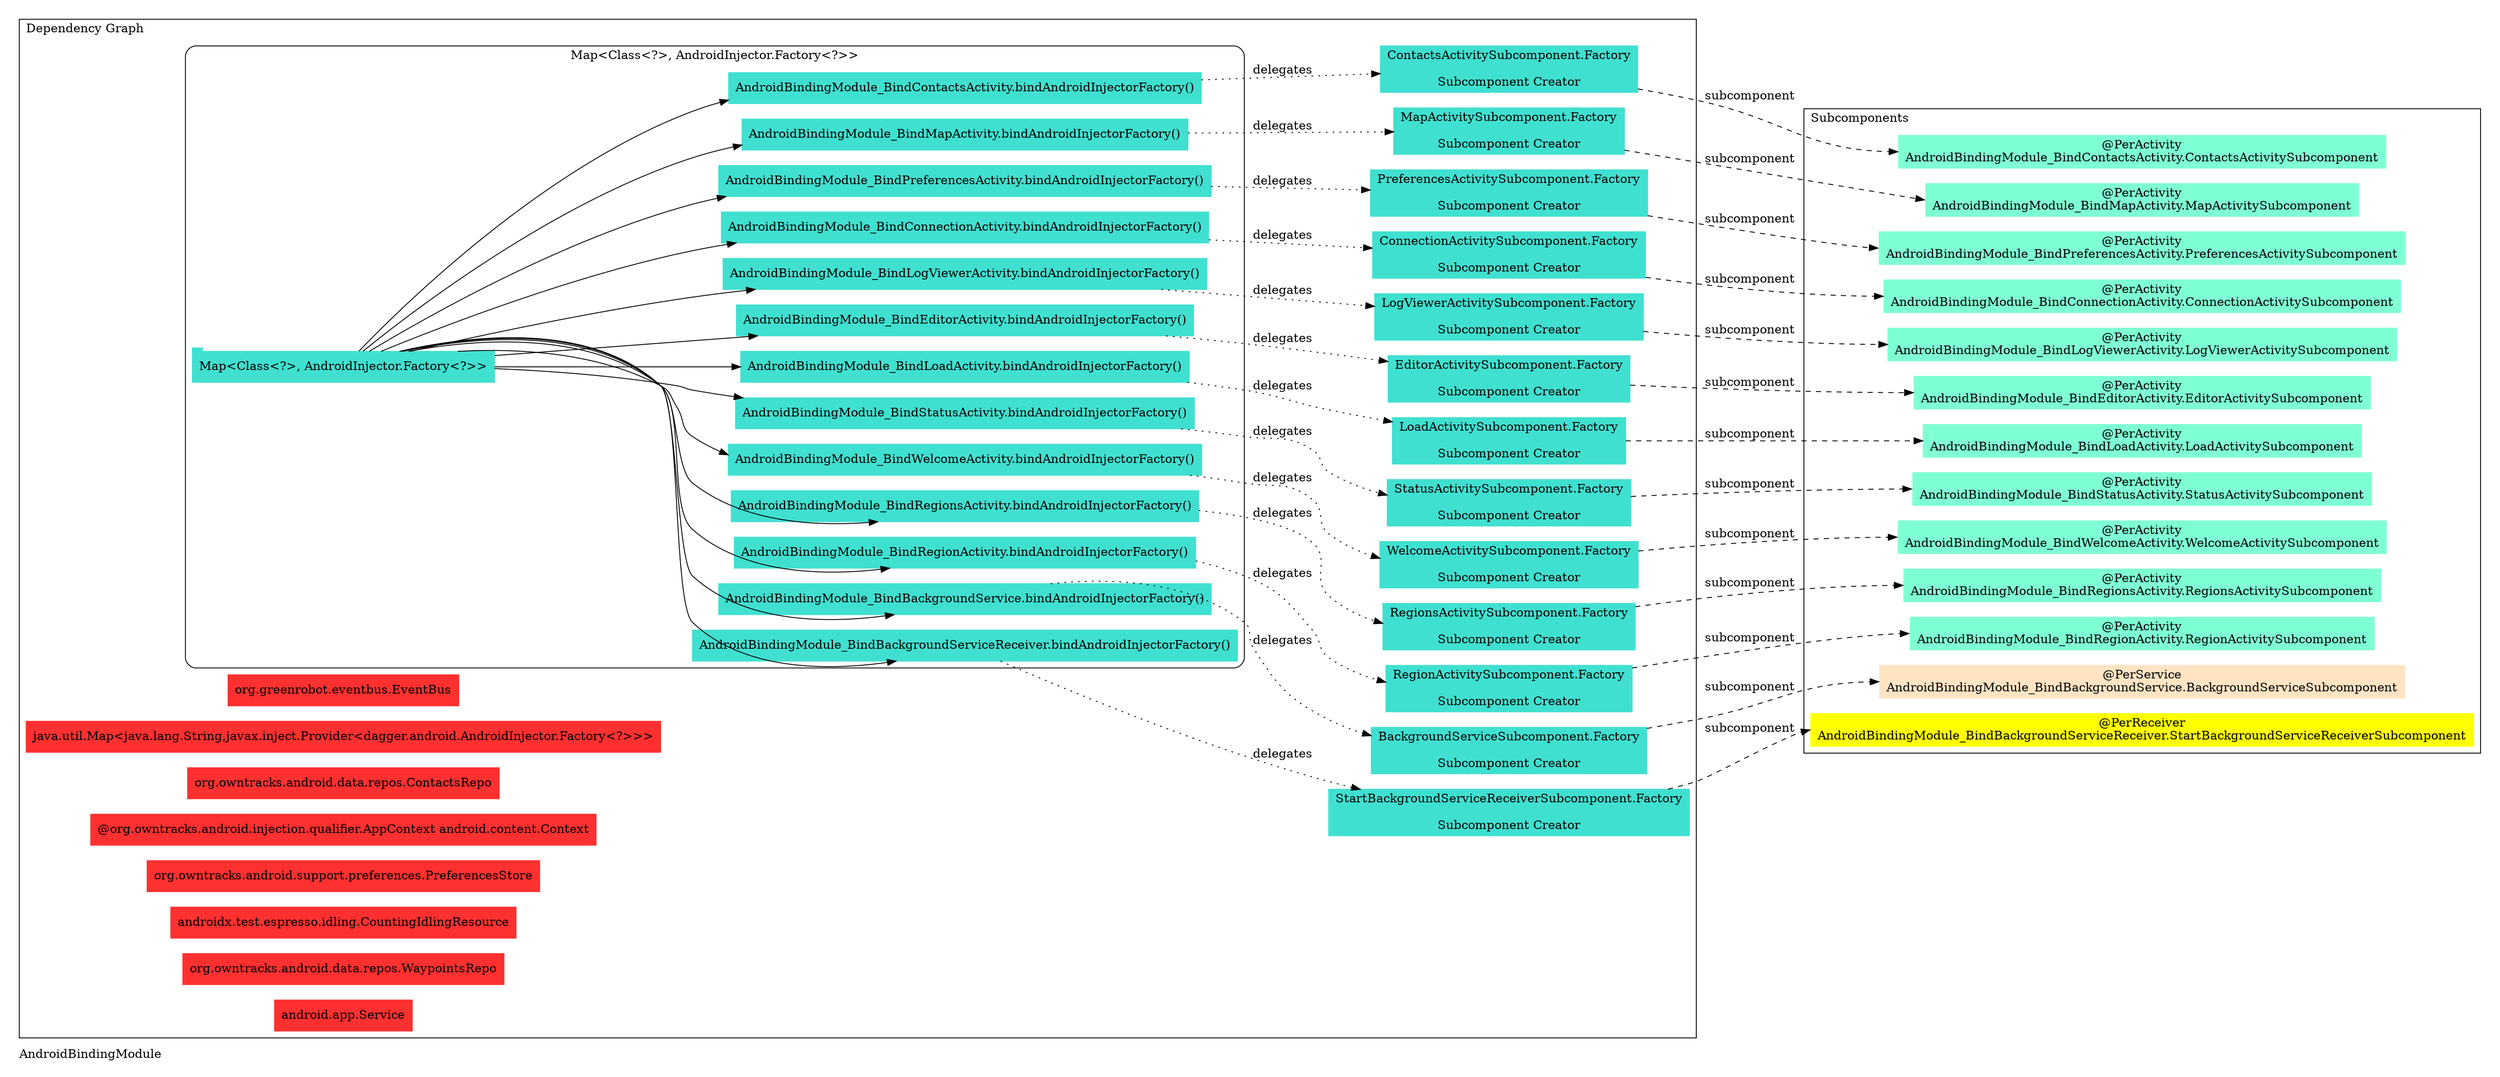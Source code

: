 digraph "org.owntracks.android.injection.modules.AndroidBindingModule" {
  graph [rankdir="LR", labeljust="l", label="AndroidBindingModule", pad="0.2", compound="true"]
  node [shape="rectangle", style="filled", color="turquoise"]
  subgraph "cluster_Entry Points" {
    graph [labeljust="l", label="Entry Points"]
    node [shape="component", penwidth="2"]
  }
  subgraph "cluster_Dependency Graph" {
    graph [labeljust="l", label="Dependency Graph"]
    "d9800033-3971-4fad-aae3-adbe211a19a7" [label="AndroidBindingModule_BindContactsActivity.bindAndroidInjectorFactory()", color="turquoise"]
    "1fccde69-a283-4c62-873a-ff68ba48e61c" [label="AndroidBindingModule_BindMapActivity.bindAndroidInjectorFactory()", color="turquoise"]
    "fec25b42-dc3c-4b99-9cc5-3b14e5db5b02" [label="AndroidBindingModule_BindPreferencesActivity.bindAndroidInjectorFactory()", color="turquoise"]
    "df4f0745-34b1-4d22-8bf3-79e8b3c9f6e7" [label="AndroidBindingModule_BindConnectionActivity.bindAndroidInjectorFactory()", color="turquoise"]
    "8873a77c-77ed-47f3-9f6c-fa4c2d0fe1a0" [label="AndroidBindingModule_BindLogViewerActivity.bindAndroidInjectorFactory()", color="turquoise"]
    "eb951f54-6485-4ce3-a139-138fd8233c7c" [label="AndroidBindingModule_BindEditorActivity.bindAndroidInjectorFactory()", color="turquoise"]
    "7c22e134-20c7-4d32-b557-193244c6a392" [label="AndroidBindingModule_BindLoadActivity.bindAndroidInjectorFactory()", color="turquoise"]
    "e2f719e4-d182-4adf-b943-f1907a81bf41" [label="AndroidBindingModule_BindStatusActivity.bindAndroidInjectorFactory()", color="turquoise"]
    "38957a63-8561-48e5-a39e-9e99b4b46f88" [label="AndroidBindingModule_BindWelcomeActivity.bindAndroidInjectorFactory()", color="turquoise"]
    "ca5c8528-0ebe-489f-8485-a8bf274a9a56" [label="AndroidBindingModule_BindRegionsActivity.bindAndroidInjectorFactory()", color="turquoise"]
    "29c81582-c252-438c-a064-c8a76701589e" [label="AndroidBindingModule_BindRegionActivity.bindAndroidInjectorFactory()", color="turquoise"]
    "be3c61cb-c35d-49b1-8223-524837277a90" [label="AndroidBindingModule_BindBackgroundService.bindAndroidInjectorFactory()", color="turquoise"]
    "a63df616-969f-469b-adcc-8af902514891" [label="AndroidBindingModule_BindBackgroundServiceReceiver.bindAndroidInjectorFactory()", color="turquoise"]
    "a7690b32-3a2c-4033-b241-ead4fb05065c" [label="ContactsActivitySubcomponent.Factory\n\nSubcomponent Creator", color="turquoise"]
    "e10ec2a9-b71e-44cc-9b33-acb2348d11d1" [label="MapActivitySubcomponent.Factory\n\nSubcomponent Creator", color="turquoise"]
    "03b31295-3170-42a0-ab69-2f2e1de8c049" [label="PreferencesActivitySubcomponent.Factory\n\nSubcomponent Creator", color="turquoise"]
    "75cdb9ce-42ea-4b73-8946-57fd591f0d45" [label="ConnectionActivitySubcomponent.Factory\n\nSubcomponent Creator", color="turquoise"]
    "19163ad9-255c-4853-a37f-cc7551205773" [label="LogViewerActivitySubcomponent.Factory\n\nSubcomponent Creator", color="turquoise"]
    "72fd2324-2b27-4437-a436-9148e03d5fdd" [label="EditorActivitySubcomponent.Factory\n\nSubcomponent Creator", color="turquoise"]
    "ebb41b5a-7166-4d69-ae6b-d80b7e22dbba" [label="LoadActivitySubcomponent.Factory\n\nSubcomponent Creator", color="turquoise"]
    "15601751-7f63-4224-969d-5c35a898edae" [label="StatusActivitySubcomponent.Factory\n\nSubcomponent Creator", color="turquoise"]
    "6771c658-4efd-4b00-ae5a-2602668555a6" [label="WelcomeActivitySubcomponent.Factory\n\nSubcomponent Creator", color="turquoise"]
    "814c91f4-8cfa-485d-a106-fc894a7b6e1f" [label="RegionsActivitySubcomponent.Factory\n\nSubcomponent Creator", color="turquoise"]
    "3f911a8c-b18b-4e6c-a820-8330d9bcf8e3" [label="RegionActivitySubcomponent.Factory\n\nSubcomponent Creator", color="turquoise"]
    "c3bcf1e7-4d62-4124-a631-5781ce47f589" [label="BackgroundServiceSubcomponent.Factory\n\nSubcomponent Creator", color="turquoise"]
    "c44721c6-690c-42f0-87dc-e57e38bfd44a" [label="StartBackgroundServiceReceiverSubcomponent.Factory\n\nSubcomponent Creator", color="turquoise"]
    "e27be055-40f4-4b9c-aaf7-d151f96776f9" [label="org.greenrobot.eventbus.EventBus", color="firebrick1"]
    "48bb3ae5-ab37-4731-8b65-2ff88eb07e5b" [label="java.util.Map<java.lang.String,javax.inject.Provider<dagger.android.AndroidInjector.Factory<?>>>", color="firebrick1"]
    "e8e163e6-69a0-43ab-9f8b-154e5b1830d4" [label="org.owntracks.android.data.repos.ContactsRepo", color="firebrick1"]
    "09f07d6a-fe4c-4745-8552-32e64bf77bd3" [label="@org.owntracks.android.injection.qualifier.AppContext android.content.Context", color="firebrick1"]
    "9d896f2e-ecb2-4adc-939a-1f412d6b130d" [label="org.owntracks.android.support.preferences.PreferencesStore", color="firebrick1"]
    "fd70937f-bc22-4715-ba5d-d7f948221c49" [label="androidx.test.espresso.idling.CountingIdlingResource", color="firebrick1"]
    "5edfd436-b55f-4688-9b5b-0cdf5c4f52ea" [label="org.owntracks.android.data.repos.WaypointsRepo", color="firebrick1"]
    "ccd4f9f4-4550-465f-886a-43b8e151eb61" [label="android.app.Service", color="firebrick1"]
    subgraph "cluster_Map<Class<?>, AndroidInjector.Factory<?>>" {
      graph [label="Map<Class<?>, AndroidInjector.Factory<?>>", labeljust="c", style="rounded", color="black"]
      "e38e30ca-1a90-4ca7-850d-a85d8e8a8f5a" [label="Map<Class<?>, AndroidInjector.Factory<?>>", color="turquoise", shape="tab"]
      "eb951f54-6485-4ce3-a139-138fd8233c7c" [label="AndroidBindingModule_BindEditorActivity.bindAndroidInjectorFactory()", color="turquoise"]
      "38957a63-8561-48e5-a39e-9e99b4b46f88" [label="AndroidBindingModule_BindWelcomeActivity.bindAndroidInjectorFactory()", color="turquoise"]
      "df4f0745-34b1-4d22-8bf3-79e8b3c9f6e7" [label="AndroidBindingModule_BindConnectionActivity.bindAndroidInjectorFactory()", color="turquoise"]
      "e2f719e4-d182-4adf-b943-f1907a81bf41" [label="AndroidBindingModule_BindStatusActivity.bindAndroidInjectorFactory()", color="turquoise"]
      "ca5c8528-0ebe-489f-8485-a8bf274a9a56" [label="AndroidBindingModule_BindRegionsActivity.bindAndroidInjectorFactory()", color="turquoise"]
      "a63df616-969f-469b-adcc-8af902514891" [label="AndroidBindingModule_BindBackgroundServiceReceiver.bindAndroidInjectorFactory()", color="turquoise"]
      "29c81582-c252-438c-a064-c8a76701589e" [label="AndroidBindingModule_BindRegionActivity.bindAndroidInjectorFactory()", color="turquoise"]
      "be3c61cb-c35d-49b1-8223-524837277a90" [label="AndroidBindingModule_BindBackgroundService.bindAndroidInjectorFactory()", color="turquoise"]
      "1fccde69-a283-4c62-873a-ff68ba48e61c" [label="AndroidBindingModule_BindMapActivity.bindAndroidInjectorFactory()", color="turquoise"]
      "fec25b42-dc3c-4b99-9cc5-3b14e5db5b02" [label="AndroidBindingModule_BindPreferencesActivity.bindAndroidInjectorFactory()", color="turquoise"]
      "7c22e134-20c7-4d32-b557-193244c6a392" [label="AndroidBindingModule_BindLoadActivity.bindAndroidInjectorFactory()", color="turquoise"]
      "d9800033-3971-4fad-aae3-adbe211a19a7" [label="AndroidBindingModule_BindContactsActivity.bindAndroidInjectorFactory()", color="turquoise"]
      "8873a77c-77ed-47f3-9f6c-fa4c2d0fe1a0" [label="AndroidBindingModule_BindLogViewerActivity.bindAndroidInjectorFactory()", color="turquoise"]
    }
  }
  subgraph "cluster_Subcomponents" {
    graph [labeljust="l", shape="folder", label="Subcomponents"]
    "08efe0c4-7002-4ef9-aa20-a7c1a7b8121e" [label="@PerActivity\nAndroidBindingModule_BindContactsActivity.ContactsActivitySubcomponent", href="full_org.owntracks.android.injection.modules.AndroidBindingModule_BindContactsActivity.ContactsActivitySubcomponent.svg", color="aquamarine"]
    "64c421a2-20fa-4e40-b13a-8c31194d5af4" [label="@PerActivity\nAndroidBindingModule_BindMapActivity.MapActivitySubcomponent", href="full_org.owntracks.android.injection.modules.AndroidBindingModule_BindMapActivity.MapActivitySubcomponent.svg", color="aquamarine"]
    "943f9f75-098f-4af1-bf15-98587537c525" [label="@PerActivity\nAndroidBindingModule_BindPreferencesActivity.PreferencesActivitySubcomponent", href="full_org.owntracks.android.injection.modules.AndroidBindingModule_BindPreferencesActivity.PreferencesActivitySubcomponent.svg", color="aquamarine"]
    "814456cf-219a-4e97-aa61-4aef69d40086" [label="@PerActivity\nAndroidBindingModule_BindConnectionActivity.ConnectionActivitySubcomponent", href="full_org.owntracks.android.injection.modules.AndroidBindingModule_BindConnectionActivity.ConnectionActivitySubcomponent.svg", color="aquamarine"]
    "b37b51ae-3def-4813-adc7-768804a56a83" [label="@PerActivity\nAndroidBindingModule_BindLogViewerActivity.LogViewerActivitySubcomponent", href="full_org.owntracks.android.injection.modules.AndroidBindingModule_BindLogViewerActivity.LogViewerActivitySubcomponent.svg", color="aquamarine"]
    "2eddd991-87d5-48c9-866c-c1c25f3a63d9" [label="@PerActivity\nAndroidBindingModule_BindEditorActivity.EditorActivitySubcomponent", href="full_org.owntracks.android.injection.modules.AndroidBindingModule_BindEditorActivity.EditorActivitySubcomponent.svg", color="aquamarine"]
    "fbf1c187-4b1b-43c6-a031-78410b637aa0" [label="@PerActivity\nAndroidBindingModule_BindLoadActivity.LoadActivitySubcomponent", href="full_org.owntracks.android.injection.modules.AndroidBindingModule_BindLoadActivity.LoadActivitySubcomponent.svg", color="aquamarine"]
    "65955b86-225b-4923-ac64-868f162b061b" [label="@PerActivity\nAndroidBindingModule_BindStatusActivity.StatusActivitySubcomponent", href="full_org.owntracks.android.injection.modules.AndroidBindingModule_BindStatusActivity.StatusActivitySubcomponent.svg", color="aquamarine"]
    "8a730b77-087b-45bd-9c66-a8ff1f48f5e5" [label="@PerActivity\nAndroidBindingModule_BindWelcomeActivity.WelcomeActivitySubcomponent", href="full_org.owntracks.android.injection.modules.AndroidBindingModule_BindWelcomeActivity.WelcomeActivitySubcomponent.svg", color="aquamarine"]
    "9a44abfa-6cfc-404a-8e81-1a777f66b6e5" [label="@PerActivity\nAndroidBindingModule_BindRegionsActivity.RegionsActivitySubcomponent", href="full_org.owntracks.android.injection.modules.AndroidBindingModule_BindRegionsActivity.RegionsActivitySubcomponent.svg", color="aquamarine"]
    "b2e2f487-dc6c-44eb-8411-da822d0492f3" [label="@PerActivity\nAndroidBindingModule_BindRegionActivity.RegionActivitySubcomponent", href="full_org.owntracks.android.injection.modules.AndroidBindingModule_BindRegionActivity.RegionActivitySubcomponent.svg", color="aquamarine"]
    "e3d131d1-4ddf-4014-8bed-dfdfb11ebdb1" [label="@PerService\nAndroidBindingModule_BindBackgroundService.BackgroundServiceSubcomponent", href="full_org.owntracks.android.injection.modules.AndroidBindingModule_BindBackgroundService.BackgroundServiceSubcomponent.svg", color="bisque"]
    "b9475d59-94ea-4103-b0b1-5116e64f9242" [label="@PerReceiver\nAndroidBindingModule_BindBackgroundServiceReceiver.StartBackgroundServiceReceiverSubcomponent", href="full_org.owntracks.android.injection.modules.AndroidBindingModule_BindBackgroundServiceReceiver.StartBackgroundServiceReceiverSubcomponent.svg", color="yellow1"]
  }
  "e38e30ca-1a90-4ca7-850d-a85d8e8a8f5a" -> "a63df616-969f-469b-adcc-8af902514891"
  "e38e30ca-1a90-4ca7-850d-a85d8e8a8f5a" -> "d9800033-3971-4fad-aae3-adbe211a19a7"
  "e38e30ca-1a90-4ca7-850d-a85d8e8a8f5a" -> "38957a63-8561-48e5-a39e-9e99b4b46f88"
  "e38e30ca-1a90-4ca7-850d-a85d8e8a8f5a" -> "29c81582-c252-438c-a064-c8a76701589e"
  "e38e30ca-1a90-4ca7-850d-a85d8e8a8f5a" -> "be3c61cb-c35d-49b1-8223-524837277a90"
  "e38e30ca-1a90-4ca7-850d-a85d8e8a8f5a" -> "fec25b42-dc3c-4b99-9cc5-3b14e5db5b02"
  "e38e30ca-1a90-4ca7-850d-a85d8e8a8f5a" -> "7c22e134-20c7-4d32-b557-193244c6a392"
  "e38e30ca-1a90-4ca7-850d-a85d8e8a8f5a" -> "1fccde69-a283-4c62-873a-ff68ba48e61c"
  "e38e30ca-1a90-4ca7-850d-a85d8e8a8f5a" -> "df4f0745-34b1-4d22-8bf3-79e8b3c9f6e7"
  "e38e30ca-1a90-4ca7-850d-a85d8e8a8f5a" -> "eb951f54-6485-4ce3-a139-138fd8233c7c"
  "e38e30ca-1a90-4ca7-850d-a85d8e8a8f5a" -> "e2f719e4-d182-4adf-b943-f1907a81bf41"
  "e38e30ca-1a90-4ca7-850d-a85d8e8a8f5a" -> "ca5c8528-0ebe-489f-8485-a8bf274a9a56"
  "e38e30ca-1a90-4ca7-850d-a85d8e8a8f5a" -> "8873a77c-77ed-47f3-9f6c-fa4c2d0fe1a0"
  "d9800033-3971-4fad-aae3-adbe211a19a7" -> "a7690b32-3a2c-4033-b241-ead4fb05065c" [style="dotted", label="delegates"]
  "1fccde69-a283-4c62-873a-ff68ba48e61c" -> "e10ec2a9-b71e-44cc-9b33-acb2348d11d1" [style="dotted", label="delegates"]
  "fec25b42-dc3c-4b99-9cc5-3b14e5db5b02" -> "03b31295-3170-42a0-ab69-2f2e1de8c049" [style="dotted", label="delegates"]
  "df4f0745-34b1-4d22-8bf3-79e8b3c9f6e7" -> "75cdb9ce-42ea-4b73-8946-57fd591f0d45" [style="dotted", label="delegates"]
  "8873a77c-77ed-47f3-9f6c-fa4c2d0fe1a0" -> "19163ad9-255c-4853-a37f-cc7551205773" [style="dotted", label="delegates"]
  "eb951f54-6485-4ce3-a139-138fd8233c7c" -> "72fd2324-2b27-4437-a436-9148e03d5fdd" [style="dotted", label="delegates"]
  "7c22e134-20c7-4d32-b557-193244c6a392" -> "ebb41b5a-7166-4d69-ae6b-d80b7e22dbba" [style="dotted", label="delegates"]
  "e2f719e4-d182-4adf-b943-f1907a81bf41" -> "15601751-7f63-4224-969d-5c35a898edae" [style="dotted", label="delegates"]
  "38957a63-8561-48e5-a39e-9e99b4b46f88" -> "6771c658-4efd-4b00-ae5a-2602668555a6" [style="dotted", label="delegates"]
  "ca5c8528-0ebe-489f-8485-a8bf274a9a56" -> "814c91f4-8cfa-485d-a106-fc894a7b6e1f" [style="dotted", label="delegates"]
  "29c81582-c252-438c-a064-c8a76701589e" -> "3f911a8c-b18b-4e6c-a820-8330d9bcf8e3" [style="dotted", label="delegates"]
  "be3c61cb-c35d-49b1-8223-524837277a90" -> "c3bcf1e7-4d62-4124-a631-5781ce47f589" [style="dotted", label="delegates"]
  "a63df616-969f-469b-adcc-8af902514891" -> "c44721c6-690c-42f0-87dc-e57e38bfd44a" [style="dotted", label="delegates"]
  "a7690b32-3a2c-4033-b241-ead4fb05065c" -> "08efe0c4-7002-4ef9-aa20-a7c1a7b8121e" [style="dashed", label="subcomponent", headport="w"]
  "e10ec2a9-b71e-44cc-9b33-acb2348d11d1" -> "64c421a2-20fa-4e40-b13a-8c31194d5af4" [style="dashed", label="subcomponent", headport="w"]
  "03b31295-3170-42a0-ab69-2f2e1de8c049" -> "943f9f75-098f-4af1-bf15-98587537c525" [style="dashed", label="subcomponent", headport="w"]
  "75cdb9ce-42ea-4b73-8946-57fd591f0d45" -> "814456cf-219a-4e97-aa61-4aef69d40086" [style="dashed", label="subcomponent", headport="w"]
  "19163ad9-255c-4853-a37f-cc7551205773" -> "b37b51ae-3def-4813-adc7-768804a56a83" [style="dashed", label="subcomponent", headport="w"]
  "72fd2324-2b27-4437-a436-9148e03d5fdd" -> "2eddd991-87d5-48c9-866c-c1c25f3a63d9" [style="dashed", label="subcomponent", headport="w"]
  "ebb41b5a-7166-4d69-ae6b-d80b7e22dbba" -> "fbf1c187-4b1b-43c6-a031-78410b637aa0" [style="dashed", label="subcomponent", headport="w"]
  "15601751-7f63-4224-969d-5c35a898edae" -> "65955b86-225b-4923-ac64-868f162b061b" [style="dashed", label="subcomponent", headport="w"]
  "6771c658-4efd-4b00-ae5a-2602668555a6" -> "8a730b77-087b-45bd-9c66-a8ff1f48f5e5" [style="dashed", label="subcomponent", headport="w"]
  "814c91f4-8cfa-485d-a106-fc894a7b6e1f" -> "9a44abfa-6cfc-404a-8e81-1a777f66b6e5" [style="dashed", label="subcomponent", headport="w"]
  "3f911a8c-b18b-4e6c-a820-8330d9bcf8e3" -> "b2e2f487-dc6c-44eb-8411-da822d0492f3" [style="dashed", label="subcomponent", headport="w"]
  "c3bcf1e7-4d62-4124-a631-5781ce47f589" -> "e3d131d1-4ddf-4014-8bed-dfdfb11ebdb1" [style="dashed", label="subcomponent", headport="w"]
  "c44721c6-690c-42f0-87dc-e57e38bfd44a" -> "b9475d59-94ea-4103-b0b1-5116e64f9242" [style="dashed", label="subcomponent", headport="w"]
}
